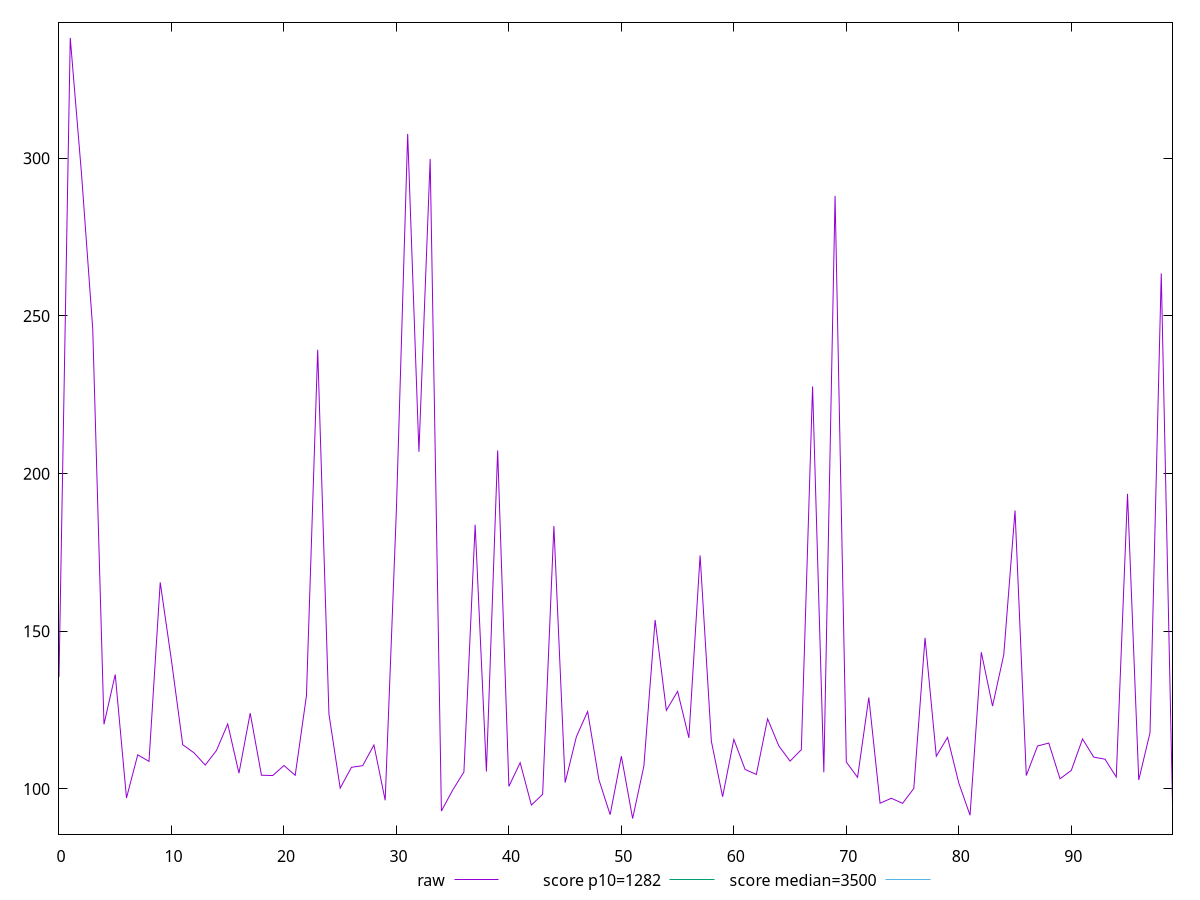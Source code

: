 reset

$raw <<EOF
0 135.49200000000002
1 338.18399999999997
2 295.10799999999995
3 245.86
4 120.50799999999995
5 136.31999999999996
6 97.15600000000002
7 110.832
8 108.75200000000001
9 165.51999999999995
10 140.69199999999995
11 114.04400000000001
12 111.48400000000001
13 107.58799999999998
14 112.20400000000001
15 120.608
16 105.01999999999998
17 124.04000000000002
18 104.37599999999999
19 104.256
20 107.448
21 104.33999999999997
22 129.552
23 239.284
24 123.77199999999999
25 100.26800000000001
26 106.87199999999997
27 107.39599999999999
28 113.95199999999998
29 96.41199999999999
30 188.884
31 307.752
32 206.93999999999994
33 299.796
34 93.02400000000003
35 99.636
36 105.38799999999998
37 183.81599999999997
38 105.56
39 207.34
40 100.81200000000001
41 108.33199999999998
42 94.90400000000001
43 98.316
44 183.36399999999998
45 102.04399999999998
46 116.57200000000002
47 124.576
48 102.98000000000002
49 91.856
50 110.39600000000003
51 90.63600000000001
52 107.25999999999998
53 153.6
54 124.92799999999998
55 130.96800000000002
56 116.21600000000001
57 174.06
58 115.156
59 97.54400000000001
60 115.72799999999998
61 106.19599999999998
62 104.60799999999999
63 122.25200000000002
64 113.65599999999998
65 108.84
66 112.47200000000001
67 227.64
68 105.288
69 288.104
70 108.54400000000001
71 103.69199999999998
72 129.02399999999997
73 95.48799999999999
74 97.06800000000001
75 95.43999999999998
76 100.18
77 147.94000000000003
78 110.40799999999999
79 116.36800000000002
80 101.89199999999998
81 91.668
82 143.36399999999995
83 126.28399999999999
84 142.60399999999998
85 188.29999999999995
86 104.25599999999997
87 113.62399999999997
88 114.56800000000001
89 103.23600000000002
90 105.87999999999998
91 115.86800000000002
92 110.09999999999997
93 109.45199999999998
94 103.79200000000002
95 193.596
96 102.84800000000001
97 117.83599999999996
98 263.504
99 95.44800000000002
EOF

set key outside below
set xrange [0:99]
set yrange [85.68504000000001:343.13496]
set trange [85.68504000000001:343.13496]
set terminal svg size 640, 500 enhanced background rgb 'white'
set output "report_00017_2021-02-10T15-08-03.406Z/bootup-time/samples/pages+cached+noadtech+nomedia+nocss/raw/values.svg"

plot $raw title "raw" with line, \
     1282 title "score p10=1282", \
     3500 title "score median=3500"

reset
